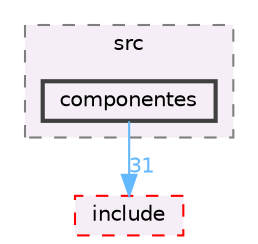 digraph "componentes"
{
 // LATEX_PDF_SIZE
  bgcolor="transparent";
  edge [fontname=Helvetica,fontsize=10,labelfontname=Helvetica,labelfontsize=10];
  node [fontname=Helvetica,fontsize=10,shape=box,height=0.2,width=0.4];
  compound=true
  subgraph clusterdir_c4122870b4eb0ef02862e41dabd11367 {
    graph [ bgcolor="#f6eef6", pencolor="grey50", label="src", fontname=Helvetica,fontsize=10 style="filled,dashed", URL="dir_c4122870b4eb0ef02862e41dabd11367.html",tooltip=""]
  dir_8ec866bb956e524c374443dbfe033dff [label="componentes", fillcolor="#f6eef6", color="grey25", style="filled,bold", URL="dir_8ec866bb956e524c374443dbfe033dff.html",tooltip=""];
  }
  dir_9a744b5567c265deacf566b467d8af59 [label="include", fillcolor="#f6eef6", color="red", style="filled,dashed", URL="dir_9a744b5567c265deacf566b467d8af59.html",tooltip=""];
  dir_8ec866bb956e524c374443dbfe033dff->dir_9a744b5567c265deacf566b467d8af59 [headlabel="31", labeldistance=1.5 headhref="dir_000008_000016.html" href="dir_000008_000016.html" color="steelblue1" fontcolor="steelblue1"];
}
